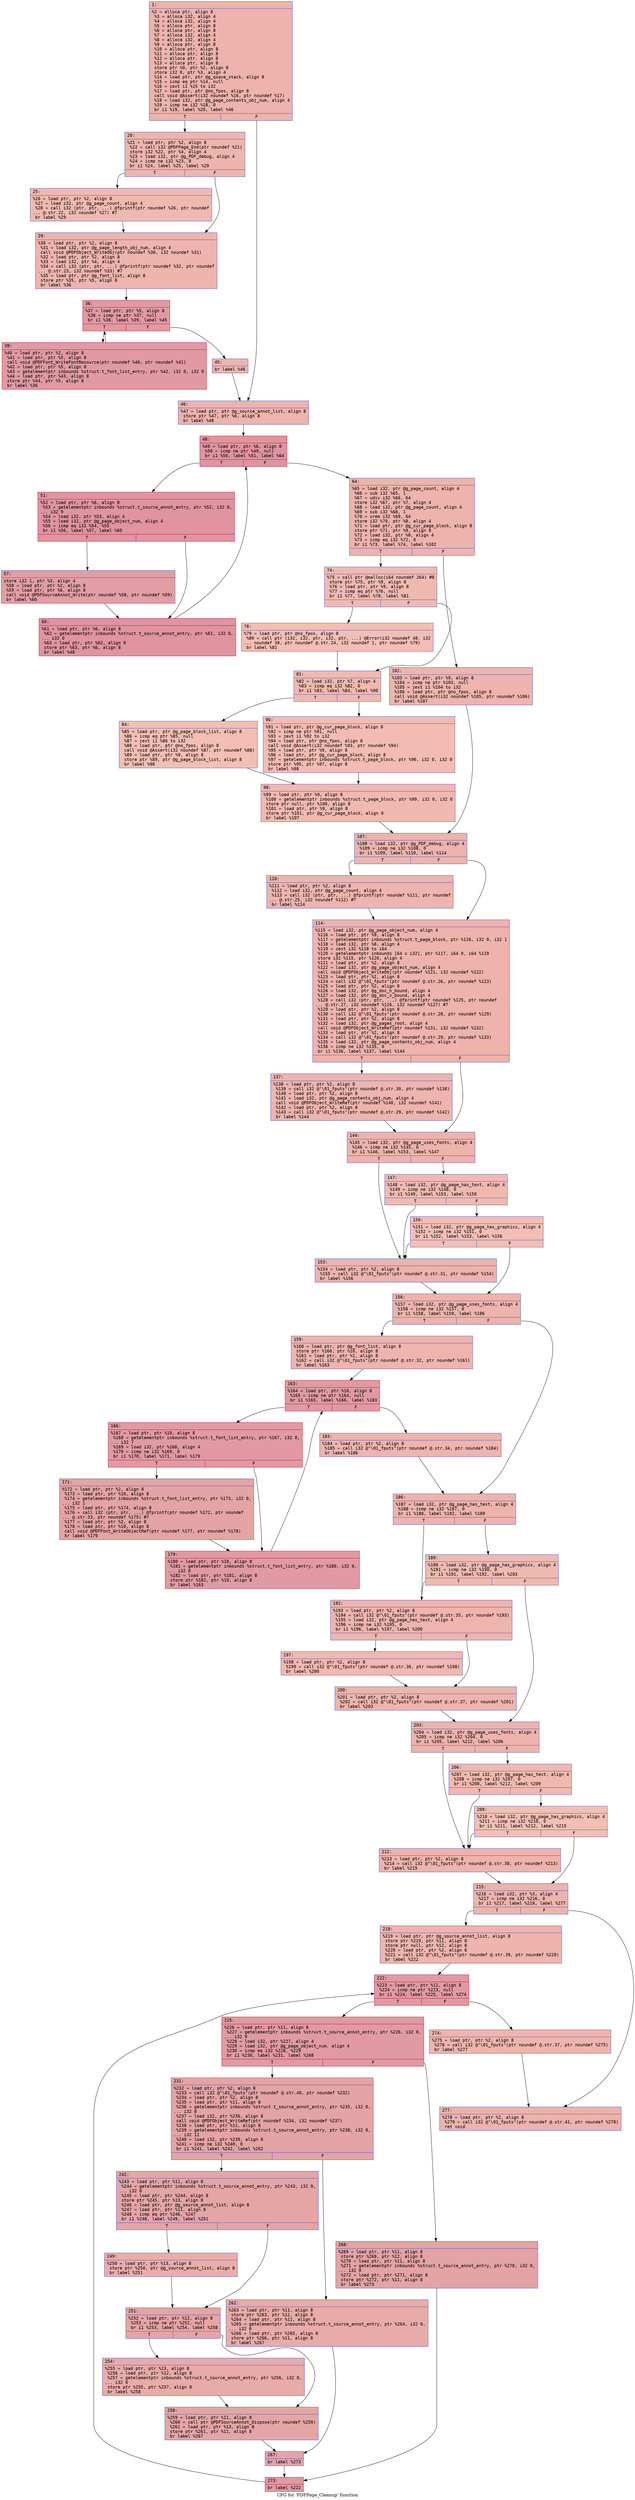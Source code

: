 digraph "CFG for 'PDFPage_Cleanup' function" {
	label="CFG for 'PDFPage_Cleanup' function";

	Node0x60000052b980 [shape=record,color="#3d50c3ff", style=filled, fillcolor="#d6524470" fontname="Courier",label="{1:\l|  %2 = alloca ptr, align 8\l  %3 = alloca i32, align 4\l  %4 = alloca i32, align 4\l  %5 = alloca ptr, align 8\l  %6 = alloca ptr, align 8\l  %7 = alloca i32, align 4\l  %8 = alloca i32, align 4\l  %9 = alloca ptr, align 8\l  %10 = alloca ptr, align 8\l  %11 = alloca ptr, align 8\l  %12 = alloca ptr, align 8\l  %13 = alloca ptr, align 8\l  store ptr %0, ptr %2, align 8\l  store i32 0, ptr %3, align 4\l  %14 = load ptr, ptr @g_qsave_stack, align 8\l  %15 = icmp eq ptr %14, null\l  %16 = zext i1 %15 to i32\l  %17 = load ptr, ptr @no_fpos, align 8\l  call void @Assert(i32 noundef %16, ptr noundef %17)\l  %18 = load i32, ptr @g_page_contents_obj_num, align 4\l  %19 = icmp ne i32 %18, 0\l  br i1 %19, label %20, label %46\l|{<s0>T|<s1>F}}"];
	Node0x60000052b980:s0 -> Node0x60000052b9d0[tooltip="1 -> 20\nProbability 62.50%" ];
	Node0x60000052b980:s1 -> Node0x60000052bbb0[tooltip="1 -> 46\nProbability 37.50%" ];
	Node0x60000052b9d0 [shape=record,color="#3d50c3ff", style=filled, fillcolor="#d8564670" fontname="Courier",label="{20:\l|  %21 = load ptr, ptr %2, align 8\l  %22 = call i32 @PDFPage_End(ptr noundef %21)\l  store i32 %22, ptr %4, align 4\l  %23 = load i32, ptr @g_PDF_debug, align 4\l  %24 = icmp ne i32 %23, 0\l  br i1 %24, label %25, label %29\l|{<s0>T|<s1>F}}"];
	Node0x60000052b9d0:s0 -> Node0x60000052ba20[tooltip="20 -> 25\nProbability 62.50%" ];
	Node0x60000052b9d0:s1 -> Node0x60000052ba70[tooltip="20 -> 29\nProbability 37.50%" ];
	Node0x60000052ba20 [shape=record,color="#3d50c3ff", style=filled, fillcolor="#de614d70" fontname="Courier",label="{25:\l|  %26 = load ptr, ptr %2, align 8\l  %27 = load i32, ptr @g_page_count, align 4\l  %28 = call i32 (ptr, ptr, ...) @fprintf(ptr noundef %26, ptr noundef\l... @.str.22, i32 noundef %27) #7\l  br label %29\l}"];
	Node0x60000052ba20 -> Node0x60000052ba70[tooltip="25 -> 29\nProbability 100.00%" ];
	Node0x60000052ba70 [shape=record,color="#3d50c3ff", style=filled, fillcolor="#d8564670" fontname="Courier",label="{29:\l|  %30 = load ptr, ptr %2, align 8\l  %31 = load i32, ptr @g_page_length_obj_num, align 4\l  call void @PDFObject_WriteObj(ptr noundef %30, i32 noundef %31)\l  %32 = load ptr, ptr %2, align 8\l  %33 = load i32, ptr %4, align 4\l  %34 = call i32 (ptr, ptr, ...) @fprintf(ptr noundef %32, ptr noundef\l... @.str.23, i32 noundef %33) #7\l  %35 = load ptr, ptr @g_font_list, align 8\l  store ptr %35, ptr %5, align 8\l  br label %36\l}"];
	Node0x60000052ba70 -> Node0x60000052bac0[tooltip="29 -> 36\nProbability 100.00%" ];
	Node0x60000052bac0 [shape=record,color="#b70d28ff", style=filled, fillcolor="#bb1b2c70" fontname="Courier",label="{36:\l|  %37 = load ptr, ptr %5, align 8\l  %38 = icmp ne ptr %37, null\l  br i1 %38, label %39, label %45\l|{<s0>T|<s1>F}}"];
	Node0x60000052bac0:s0 -> Node0x60000052bb10[tooltip="36 -> 39\nProbability 96.88%" ];
	Node0x60000052bac0:s1 -> Node0x60000052bb60[tooltip="36 -> 45\nProbability 3.12%" ];
	Node0x60000052bb10 [shape=record,color="#b70d28ff", style=filled, fillcolor="#bb1b2c70" fontname="Courier",label="{39:\l|  %40 = load ptr, ptr %2, align 8\l  %41 = load ptr, ptr %5, align 8\l  call void @PDFFont_WriteFontResource(ptr noundef %40, ptr noundef %41)\l  %42 = load ptr, ptr %5, align 8\l  %43 = getelementptr inbounds %struct.t_font_list_entry, ptr %42, i32 0, i32 0\l  %44 = load ptr, ptr %43, align 8\l  store ptr %44, ptr %5, align 8\l  br label %36\l}"];
	Node0x60000052bb10 -> Node0x60000052bac0[tooltip="39 -> 36\nProbability 100.00%" ];
	Node0x60000052bb60 [shape=record,color="#3d50c3ff", style=filled, fillcolor="#d8564670" fontname="Courier",label="{45:\l|  br label %46\l}"];
	Node0x60000052bb60 -> Node0x60000052bbb0[tooltip="45 -> 46\nProbability 100.00%" ];
	Node0x60000052bbb0 [shape=record,color="#3d50c3ff", style=filled, fillcolor="#d6524470" fontname="Courier",label="{46:\l|  %47 = load ptr, ptr @g_source_annot_list, align 8\l  store ptr %47, ptr %6, align 8\l  br label %48\l}"];
	Node0x60000052bbb0 -> Node0x60000052bc00[tooltip="46 -> 48\nProbability 100.00%" ];
	Node0x60000052bc00 [shape=record,color="#b70d28ff", style=filled, fillcolor="#b70d2870" fontname="Courier",label="{48:\l|  %49 = load ptr, ptr %6, align 8\l  %50 = icmp ne ptr %49, null\l  br i1 %50, label %51, label %64\l|{<s0>T|<s1>F}}"];
	Node0x60000052bc00:s0 -> Node0x60000052bc50[tooltip="48 -> 51\nProbability 96.88%" ];
	Node0x60000052bc00:s1 -> Node0x60000052bd40[tooltip="48 -> 64\nProbability 3.12%" ];
	Node0x60000052bc50 [shape=record,color="#b70d28ff", style=filled, fillcolor="#b70d2870" fontname="Courier",label="{51:\l|  %52 = load ptr, ptr %6, align 8\l  %53 = getelementptr inbounds %struct.t_source_annot_entry, ptr %52, i32 0,\l... i32 9\l  %54 = load i32, ptr %53, align 4\l  %55 = load i32, ptr @g_page_object_num, align 4\l  %56 = icmp eq i32 %54, %55\l  br i1 %56, label %57, label %60\l|{<s0>T|<s1>F}}"];
	Node0x60000052bc50:s0 -> Node0x60000052bca0[tooltip="51 -> 57\nProbability 50.00%" ];
	Node0x60000052bc50:s1 -> Node0x60000052bcf0[tooltip="51 -> 60\nProbability 50.00%" ];
	Node0x60000052bca0 [shape=record,color="#3d50c3ff", style=filled, fillcolor="#be242e70" fontname="Courier",label="{57:\l|  store i32 1, ptr %3, align 4\l  %58 = load ptr, ptr %2, align 8\l  %59 = load ptr, ptr %6, align 8\l  call void @PDFSourceAnnot_Write(ptr noundef %58, ptr noundef %59)\l  br label %60\l}"];
	Node0x60000052bca0 -> Node0x60000052bcf0[tooltip="57 -> 60\nProbability 100.00%" ];
	Node0x60000052bcf0 [shape=record,color="#b70d28ff", style=filled, fillcolor="#b70d2870" fontname="Courier",label="{60:\l|  %61 = load ptr, ptr %6, align 8\l  %62 = getelementptr inbounds %struct.t_source_annot_entry, ptr %61, i32 0,\l... i32 0\l  %63 = load ptr, ptr %62, align 8\l  store ptr %63, ptr %6, align 8\l  br label %48\l}"];
	Node0x60000052bcf0 -> Node0x60000052bc00[tooltip="60 -> 48\nProbability 100.00%" ];
	Node0x60000052bd40 [shape=record,color="#3d50c3ff", style=filled, fillcolor="#d6524470" fontname="Courier",label="{64:\l|  %65 = load i32, ptr @g_page_count, align 4\l  %66 = sub i32 %65, 1\l  %67 = udiv i32 %66, 64\l  store i32 %67, ptr %7, align 4\l  %68 = load i32, ptr @g_page_count, align 4\l  %69 = sub i32 %68, 1\l  %70 = urem i32 %69, 64\l  store i32 %70, ptr %8, align 4\l  %71 = load ptr, ptr @g_cur_page_block, align 8\l  store ptr %71, ptr %9, align 8\l  %72 = load i32, ptr %8, align 4\l  %73 = icmp eq i32 %72, 0\l  br i1 %73, label %74, label %102\l|{<s0>T|<s1>F}}"];
	Node0x60000052bd40:s0 -> Node0x60000052bd90[tooltip="64 -> 74\nProbability 37.50%" ];
	Node0x60000052bd40:s1 -> Node0x60000052bf70[tooltip="64 -> 102\nProbability 62.50%" ];
	Node0x60000052bd90 [shape=record,color="#3d50c3ff", style=filled, fillcolor="#de614d70" fontname="Courier",label="{74:\l|  %75 = call ptr @malloc(i64 noundef 264) #8\l  store ptr %75, ptr %9, align 8\l  %76 = load ptr, ptr %9, align 8\l  %77 = icmp eq ptr %76, null\l  br i1 %77, label %78, label %81\l|{<s0>T|<s1>F}}"];
	Node0x60000052bd90:s0 -> Node0x60000052bde0[tooltip="74 -> 78\nProbability 37.50%" ];
	Node0x60000052bd90:s1 -> Node0x60000052be30[tooltip="74 -> 81\nProbability 62.50%" ];
	Node0x60000052bde0 [shape=record,color="#3d50c3ff", style=filled, fillcolor="#e36c5570" fontname="Courier",label="{78:\l|  %79 = load ptr, ptr @no_fpos, align 8\l  %80 = call ptr (i32, i32, ptr, i32, ptr, ...) @Error(i32 noundef 48, i32\l... noundef 38, ptr noundef @.str.24, i32 noundef 1, ptr noundef %79)\l  br label %81\l}"];
	Node0x60000052bde0 -> Node0x60000052be30[tooltip="78 -> 81\nProbability 100.00%" ];
	Node0x60000052be30 [shape=record,color="#3d50c3ff", style=filled, fillcolor="#de614d70" fontname="Courier",label="{81:\l|  %82 = load i32, ptr %7, align 4\l  %83 = icmp eq i32 %82, 0\l  br i1 %83, label %84, label %90\l|{<s0>T|<s1>F}}"];
	Node0x60000052be30:s0 -> Node0x60000052be80[tooltip="81 -> 84\nProbability 37.50%" ];
	Node0x60000052be30:s1 -> Node0x60000052bed0[tooltip="81 -> 90\nProbability 62.50%" ];
	Node0x60000052be80 [shape=record,color="#3d50c3ff", style=filled, fillcolor="#e36c5570" fontname="Courier",label="{84:\l|  %85 = load ptr, ptr @g_page_block_list, align 8\l  %86 = icmp eq ptr %85, null\l  %87 = zext i1 %86 to i32\l  %88 = load ptr, ptr @no_fpos, align 8\l  call void @Assert(i32 noundef %87, ptr noundef %88)\l  %89 = load ptr, ptr %9, align 8\l  store ptr %89, ptr @g_page_block_list, align 8\l  br label %98\l}"];
	Node0x60000052be80 -> Node0x60000052bf20[tooltip="84 -> 98\nProbability 100.00%" ];
	Node0x60000052bed0 [shape=record,color="#3d50c3ff", style=filled, fillcolor="#e1675170" fontname="Courier",label="{90:\l|  %91 = load ptr, ptr @g_cur_page_block, align 8\l  %92 = icmp ne ptr %91, null\l  %93 = zext i1 %92 to i32\l  %94 = load ptr, ptr @no_fpos, align 8\l  call void @Assert(i32 noundef %93, ptr noundef %94)\l  %95 = load ptr, ptr %9, align 8\l  %96 = load ptr, ptr @g_cur_page_block, align 8\l  %97 = getelementptr inbounds %struct.t_page_block, ptr %96, i32 0, i32 0\l  store ptr %95, ptr %97, align 8\l  br label %98\l}"];
	Node0x60000052bed0 -> Node0x60000052bf20[tooltip="90 -> 98\nProbability 100.00%" ];
	Node0x60000052bf20 [shape=record,color="#3d50c3ff", style=filled, fillcolor="#de614d70" fontname="Courier",label="{98:\l|  %99 = load ptr, ptr %9, align 8\l  %100 = getelementptr inbounds %struct.t_page_block, ptr %99, i32 0, i32 0\l  store ptr null, ptr %100, align 8\l  %101 = load ptr, ptr %9, align 8\l  store ptr %101, ptr @g_cur_page_block, align 8\l  br label %107\l}"];
	Node0x60000052bf20 -> Node0x600000534000[tooltip="98 -> 107\nProbability 100.00%" ];
	Node0x60000052bf70 [shape=record,color="#3d50c3ff", style=filled, fillcolor="#d8564670" fontname="Courier",label="{102:\l|  %103 = load ptr, ptr %9, align 8\l  %104 = icmp ne ptr %103, null\l  %105 = zext i1 %104 to i32\l  %106 = load ptr, ptr @no_fpos, align 8\l  call void @Assert(i32 noundef %105, ptr noundef %106)\l  br label %107\l}"];
	Node0x60000052bf70 -> Node0x600000534000[tooltip="102 -> 107\nProbability 100.00%" ];
	Node0x600000534000 [shape=record,color="#3d50c3ff", style=filled, fillcolor="#d6524470" fontname="Courier",label="{107:\l|  %108 = load i32, ptr @g_PDF_debug, align 4\l  %109 = icmp ne i32 %108, 0\l  br i1 %109, label %110, label %114\l|{<s0>T|<s1>F}}"];
	Node0x600000534000:s0 -> Node0x600000534050[tooltip="107 -> 110\nProbability 62.50%" ];
	Node0x600000534000:s1 -> Node0x6000005340a0[tooltip="107 -> 114\nProbability 37.50%" ];
	Node0x600000534050 [shape=record,color="#3d50c3ff", style=filled, fillcolor="#d8564670" fontname="Courier",label="{110:\l|  %111 = load ptr, ptr %2, align 8\l  %112 = load i32, ptr @g_page_count, align 4\l  %113 = call i32 (ptr, ptr, ...) @fprintf(ptr noundef %111, ptr noundef\l... @.str.25, i32 noundef %112) #7\l  br label %114\l}"];
	Node0x600000534050 -> Node0x6000005340a0[tooltip="110 -> 114\nProbability 100.00%" ];
	Node0x6000005340a0 [shape=record,color="#3d50c3ff", style=filled, fillcolor="#d6524470" fontname="Courier",label="{114:\l|  %115 = load i32, ptr @g_page_object_num, align 4\l  %116 = load ptr, ptr %9, align 8\l  %117 = getelementptr inbounds %struct.t_page_block, ptr %116, i32 0, i32 1\l  %118 = load i32, ptr %8, align 4\l  %119 = zext i32 %118 to i64\l  %120 = getelementptr inbounds [64 x i32], ptr %117, i64 0, i64 %119\l  store i32 %115, ptr %120, align 4\l  %121 = load ptr, ptr %2, align 8\l  %122 = load i32, ptr @g_page_object_num, align 4\l  call void @PDFObject_WriteObj(ptr noundef %121, i32 noundef %122)\l  %123 = load ptr, ptr %2, align 8\l  %124 = call i32 @\"\\01_fputs\"(ptr noundef @.str.26, ptr noundef %123)\l  %125 = load ptr, ptr %2, align 8\l  %126 = load i32, ptr @g_doc_h_bound, align 4\l  %127 = load i32, ptr @g_doc_v_bound, align 4\l  %128 = call i32 (ptr, ptr, ...) @fprintf(ptr noundef %125, ptr noundef\l... @.str.27, i32 noundef %126, i32 noundef %127) #7\l  %129 = load ptr, ptr %2, align 8\l  %130 = call i32 @\"\\01_fputs\"(ptr noundef @.str.28, ptr noundef %129)\l  %131 = load ptr, ptr %2, align 8\l  %132 = load i32, ptr @g_pages_root, align 4\l  call void @PDFObject_WriteRef(ptr noundef %131, i32 noundef %132)\l  %133 = load ptr, ptr %2, align 8\l  %134 = call i32 @\"\\01_fputs\"(ptr noundef @.str.29, ptr noundef %133)\l  %135 = load i32, ptr @g_page_contents_obj_num, align 4\l  %136 = icmp ne i32 %135, 0\l  br i1 %136, label %137, label %144\l|{<s0>T|<s1>F}}"];
	Node0x6000005340a0:s0 -> Node0x6000005340f0[tooltip="114 -> 137\nProbability 62.50%" ];
	Node0x6000005340a0:s1 -> Node0x600000534140[tooltip="114 -> 144\nProbability 37.50%" ];
	Node0x6000005340f0 [shape=record,color="#3d50c3ff", style=filled, fillcolor="#d8564670" fontname="Courier",label="{137:\l|  %138 = load ptr, ptr %2, align 8\l  %139 = call i32 @\"\\01_fputs\"(ptr noundef @.str.30, ptr noundef %138)\l  %140 = load ptr, ptr %2, align 8\l  %141 = load i32, ptr @g_page_contents_obj_num, align 4\l  call void @PDFObject_WriteRef(ptr noundef %140, i32 noundef %141)\l  %142 = load ptr, ptr %2, align 8\l  %143 = call i32 @\"\\01_fputs\"(ptr noundef @.str.29, ptr noundef %142)\l  br label %144\l}"];
	Node0x6000005340f0 -> Node0x600000534140[tooltip="137 -> 144\nProbability 100.00%" ];
	Node0x600000534140 [shape=record,color="#3d50c3ff", style=filled, fillcolor="#d6524470" fontname="Courier",label="{144:\l|  %145 = load i32, ptr @g_page_uses_fonts, align 4\l  %146 = icmp ne i32 %145, 0\l  br i1 %146, label %153, label %147\l|{<s0>T|<s1>F}}"];
	Node0x600000534140:s0 -> Node0x600000534230[tooltip="144 -> 153\nProbability 62.50%" ];
	Node0x600000534140:s1 -> Node0x600000534190[tooltip="144 -> 147\nProbability 37.50%" ];
	Node0x600000534190 [shape=record,color="#3d50c3ff", style=filled, fillcolor="#de614d70" fontname="Courier",label="{147:\l|  %148 = load i32, ptr @g_page_has_text, align 4\l  %149 = icmp ne i32 %148, 0\l  br i1 %149, label %153, label %150\l|{<s0>T|<s1>F}}"];
	Node0x600000534190:s0 -> Node0x600000534230[tooltip="147 -> 153\nProbability 62.50%" ];
	Node0x600000534190:s1 -> Node0x6000005341e0[tooltip="147 -> 150\nProbability 37.50%" ];
	Node0x6000005341e0 [shape=record,color="#3d50c3ff", style=filled, fillcolor="#e36c5570" fontname="Courier",label="{150:\l|  %151 = load i32, ptr @g_page_has_graphics, align 4\l  %152 = icmp ne i32 %151, 0\l  br i1 %152, label %153, label %156\l|{<s0>T|<s1>F}}"];
	Node0x6000005341e0:s0 -> Node0x600000534230[tooltip="150 -> 153\nProbability 62.50%" ];
	Node0x6000005341e0:s1 -> Node0x600000534280[tooltip="150 -> 156\nProbability 37.50%" ];
	Node0x600000534230 [shape=record,color="#3d50c3ff", style=filled, fillcolor="#d6524470" fontname="Courier",label="{153:\l|  %154 = load ptr, ptr %2, align 8\l  %155 = call i32 @\"\\01_fputs\"(ptr noundef @.str.31, ptr noundef %154)\l  br label %156\l}"];
	Node0x600000534230 -> Node0x600000534280[tooltip="153 -> 156\nProbability 100.00%" ];
	Node0x600000534280 [shape=record,color="#3d50c3ff", style=filled, fillcolor="#d6524470" fontname="Courier",label="{156:\l|  %157 = load i32, ptr @g_page_uses_fonts, align 4\l  %158 = icmp ne i32 %157, 0\l  br i1 %158, label %159, label %186\l|{<s0>T|<s1>F}}"];
	Node0x600000534280:s0 -> Node0x6000005342d0[tooltip="156 -> 159\nProbability 62.50%" ];
	Node0x600000534280:s1 -> Node0x6000005344b0[tooltip="156 -> 186\nProbability 37.50%" ];
	Node0x6000005342d0 [shape=record,color="#3d50c3ff", style=filled, fillcolor="#d8564670" fontname="Courier",label="{159:\l|  %160 = load ptr, ptr @g_font_list, align 8\l  store ptr %160, ptr %10, align 8\l  %161 = load ptr, ptr %2, align 8\l  %162 = call i32 @\"\\01_fputs\"(ptr noundef @.str.32, ptr noundef %161)\l  br label %163\l}"];
	Node0x6000005342d0 -> Node0x600000534320[tooltip="159 -> 163\nProbability 100.00%" ];
	Node0x600000534320 [shape=record,color="#b70d28ff", style=filled, fillcolor="#bb1b2c70" fontname="Courier",label="{163:\l|  %164 = load ptr, ptr %10, align 8\l  %165 = icmp ne ptr %164, null\l  br i1 %165, label %166, label %183\l|{<s0>T|<s1>F}}"];
	Node0x600000534320:s0 -> Node0x600000534370[tooltip="163 -> 166\nProbability 96.88%" ];
	Node0x600000534320:s1 -> Node0x600000534460[tooltip="163 -> 183\nProbability 3.12%" ];
	Node0x600000534370 [shape=record,color="#b70d28ff", style=filled, fillcolor="#bb1b2c70" fontname="Courier",label="{166:\l|  %167 = load ptr, ptr %10, align 8\l  %168 = getelementptr inbounds %struct.t_font_list_entry, ptr %167, i32 0,\l... i32 7\l  %169 = load i32, ptr %168, align 4\l  %170 = icmp ne i32 %169, 0\l  br i1 %170, label %171, label %179\l|{<s0>T|<s1>F}}"];
	Node0x600000534370:s0 -> Node0x6000005343c0[tooltip="166 -> 171\nProbability 62.50%" ];
	Node0x600000534370:s1 -> Node0x600000534410[tooltip="166 -> 179\nProbability 37.50%" ];
	Node0x6000005343c0 [shape=record,color="#3d50c3ff", style=filled, fillcolor="#c32e3170" fontname="Courier",label="{171:\l|  %172 = load ptr, ptr %2, align 8\l  %173 = load ptr, ptr %10, align 8\l  %174 = getelementptr inbounds %struct.t_font_list_entry, ptr %173, i32 0,\l... i32 1\l  %175 = load ptr, ptr %174, align 8\l  %176 = call i32 (ptr, ptr, ...) @fprintf(ptr noundef %172, ptr noundef\l... @.str.33, ptr noundef %175) #7\l  %177 = load ptr, ptr %2, align 8\l  %178 = load ptr, ptr %10, align 8\l  call void @PDFFont_WriteObjectRef(ptr noundef %177, ptr noundef %178)\l  br label %179\l}"];
	Node0x6000005343c0 -> Node0x600000534410[tooltip="171 -> 179\nProbability 100.00%" ];
	Node0x600000534410 [shape=record,color="#b70d28ff", style=filled, fillcolor="#bb1b2c70" fontname="Courier",label="{179:\l|  %180 = load ptr, ptr %10, align 8\l  %181 = getelementptr inbounds %struct.t_font_list_entry, ptr %180, i32 0,\l... i32 0\l  %182 = load ptr, ptr %181, align 8\l  store ptr %182, ptr %10, align 8\l  br label %163\l}"];
	Node0x600000534410 -> Node0x600000534320[tooltip="179 -> 163\nProbability 100.00%" ];
	Node0x600000534460 [shape=record,color="#3d50c3ff", style=filled, fillcolor="#d8564670" fontname="Courier",label="{183:\l|  %184 = load ptr, ptr %2, align 8\l  %185 = call i32 @\"\\01_fputs\"(ptr noundef @.str.34, ptr noundef %184)\l  br label %186\l}"];
	Node0x600000534460 -> Node0x6000005344b0[tooltip="183 -> 186\nProbability 100.00%" ];
	Node0x6000005344b0 [shape=record,color="#3d50c3ff", style=filled, fillcolor="#d6524470" fontname="Courier",label="{186:\l|  %187 = load i32, ptr @g_page_has_text, align 4\l  %188 = icmp ne i32 %187, 0\l  br i1 %188, label %192, label %189\l|{<s0>T|<s1>F}}"];
	Node0x6000005344b0:s0 -> Node0x600000534550[tooltip="186 -> 192\nProbability 62.50%" ];
	Node0x6000005344b0:s1 -> Node0x600000534500[tooltip="186 -> 189\nProbability 37.50%" ];
	Node0x600000534500 [shape=record,color="#3d50c3ff", style=filled, fillcolor="#de614d70" fontname="Courier",label="{189:\l|  %190 = load i32, ptr @g_page_has_graphics, align 4\l  %191 = icmp ne i32 %190, 0\l  br i1 %191, label %192, label %203\l|{<s0>T|<s1>F}}"];
	Node0x600000534500:s0 -> Node0x600000534550[tooltip="189 -> 192\nProbability 62.50%" ];
	Node0x600000534500:s1 -> Node0x600000534640[tooltip="189 -> 203\nProbability 37.50%" ];
	Node0x600000534550 [shape=record,color="#3d50c3ff", style=filled, fillcolor="#d8564670" fontname="Courier",label="{192:\l|  %193 = load ptr, ptr %2, align 8\l  %194 = call i32 @\"\\01_fputs\"(ptr noundef @.str.35, ptr noundef %193)\l  %195 = load i32, ptr @g_page_has_text, align 4\l  %196 = icmp ne i32 %195, 0\l  br i1 %196, label %197, label %200\l|{<s0>T|<s1>F}}"];
	Node0x600000534550:s0 -> Node0x6000005345a0[tooltip="192 -> 197\nProbability 62.50%" ];
	Node0x600000534550:s1 -> Node0x6000005345f0[tooltip="192 -> 200\nProbability 37.50%" ];
	Node0x6000005345a0 [shape=record,color="#3d50c3ff", style=filled, fillcolor="#dc5d4a70" fontname="Courier",label="{197:\l|  %198 = load ptr, ptr %2, align 8\l  %199 = call i32 @\"\\01_fputs\"(ptr noundef @.str.36, ptr noundef %198)\l  br label %200\l}"];
	Node0x6000005345a0 -> Node0x6000005345f0[tooltip="197 -> 200\nProbability 100.00%" ];
	Node0x6000005345f0 [shape=record,color="#3d50c3ff", style=filled, fillcolor="#d8564670" fontname="Courier",label="{200:\l|  %201 = load ptr, ptr %2, align 8\l  %202 = call i32 @\"\\01_fputs\"(ptr noundef @.str.37, ptr noundef %201)\l  br label %203\l}"];
	Node0x6000005345f0 -> Node0x600000534640[tooltip="200 -> 203\nProbability 100.00%" ];
	Node0x600000534640 [shape=record,color="#3d50c3ff", style=filled, fillcolor="#d6524470" fontname="Courier",label="{203:\l|  %204 = load i32, ptr @g_page_uses_fonts, align 4\l  %205 = icmp ne i32 %204, 0\l  br i1 %205, label %212, label %206\l|{<s0>T|<s1>F}}"];
	Node0x600000534640:s0 -> Node0x600000534730[tooltip="203 -> 212\nProbability 62.50%" ];
	Node0x600000534640:s1 -> Node0x600000534690[tooltip="203 -> 206\nProbability 37.50%" ];
	Node0x600000534690 [shape=record,color="#3d50c3ff", style=filled, fillcolor="#de614d70" fontname="Courier",label="{206:\l|  %207 = load i32, ptr @g_page_has_text, align 4\l  %208 = icmp ne i32 %207, 0\l  br i1 %208, label %212, label %209\l|{<s0>T|<s1>F}}"];
	Node0x600000534690:s0 -> Node0x600000534730[tooltip="206 -> 212\nProbability 62.50%" ];
	Node0x600000534690:s1 -> Node0x6000005346e0[tooltip="206 -> 209\nProbability 37.50%" ];
	Node0x6000005346e0 [shape=record,color="#3d50c3ff", style=filled, fillcolor="#e36c5570" fontname="Courier",label="{209:\l|  %210 = load i32, ptr @g_page_has_graphics, align 4\l  %211 = icmp ne i32 %210, 0\l  br i1 %211, label %212, label %215\l|{<s0>T|<s1>F}}"];
	Node0x6000005346e0:s0 -> Node0x600000534730[tooltip="209 -> 212\nProbability 62.50%" ];
	Node0x6000005346e0:s1 -> Node0x600000534780[tooltip="209 -> 215\nProbability 37.50%" ];
	Node0x600000534730 [shape=record,color="#3d50c3ff", style=filled, fillcolor="#d6524470" fontname="Courier",label="{212:\l|  %213 = load ptr, ptr %2, align 8\l  %214 = call i32 @\"\\01_fputs\"(ptr noundef @.str.38, ptr noundef %213)\l  br label %215\l}"];
	Node0x600000534730 -> Node0x600000534780[tooltip="212 -> 215\nProbability 100.00%" ];
	Node0x600000534780 [shape=record,color="#3d50c3ff", style=filled, fillcolor="#d6524470" fontname="Courier",label="{215:\l|  %216 = load i32, ptr %3, align 4\l  %217 = icmp ne i32 %216, 0\l  br i1 %217, label %218, label %277\l|{<s0>T|<s1>F}}"];
	Node0x600000534780:s0 -> Node0x6000005347d0[tooltip="215 -> 218\nProbability 62.50%" ];
	Node0x600000534780:s1 -> Node0x600000534c30[tooltip="215 -> 277\nProbability 37.50%" ];
	Node0x6000005347d0 [shape=record,color="#3d50c3ff", style=filled, fillcolor="#d8564670" fontname="Courier",label="{218:\l|  %219 = load ptr, ptr @g_source_annot_list, align 8\l  store ptr %219, ptr %11, align 8\l  store ptr null, ptr %12, align 8\l  %220 = load ptr, ptr %2, align 8\l  %221 = call i32 @\"\\01_fputs\"(ptr noundef @.str.39, ptr noundef %220)\l  br label %222\l}"];
	Node0x6000005347d0 -> Node0x600000534820[tooltip="218 -> 222\nProbability 100.00%" ];
	Node0x600000534820 [shape=record,color="#b70d28ff", style=filled, fillcolor="#bb1b2c70" fontname="Courier",label="{222:\l|  %223 = load ptr, ptr %11, align 8\l  %224 = icmp ne ptr %223, null\l  br i1 %224, label %225, label %274\l|{<s0>T|<s1>F}}"];
	Node0x600000534820:s0 -> Node0x600000534870[tooltip="222 -> 225\nProbability 96.88%" ];
	Node0x600000534820:s1 -> Node0x600000534be0[tooltip="222 -> 274\nProbability 3.12%" ];
	Node0x600000534870 [shape=record,color="#b70d28ff", style=filled, fillcolor="#bb1b2c70" fontname="Courier",label="{225:\l|  %226 = load ptr, ptr %11, align 8\l  %227 = getelementptr inbounds %struct.t_source_annot_entry, ptr %226, i32 0,\l... i32 9\l  %228 = load i32, ptr %227, align 4\l  %229 = load i32, ptr @g_page_object_num, align 4\l  %230 = icmp eq i32 %228, %229\l  br i1 %230, label %231, label %268\l|{<s0>T|<s1>F}}"];
	Node0x600000534870:s0 -> Node0x6000005348c0[tooltip="225 -> 231\nProbability 50.00%" ];
	Node0x600000534870:s1 -> Node0x600000534b40[tooltip="225 -> 268\nProbability 50.00%" ];
	Node0x6000005348c0 [shape=record,color="#3d50c3ff", style=filled, fillcolor="#c32e3170" fontname="Courier",label="{231:\l|  %232 = load ptr, ptr %2, align 8\l  %233 = call i32 @\"\\01_fputs\"(ptr noundef @.str.40, ptr noundef %232)\l  %234 = load ptr, ptr %2, align 8\l  %235 = load ptr, ptr %11, align 8\l  %236 = getelementptr inbounds %struct.t_source_annot_entry, ptr %235, i32 0,\l... i32 8\l  %237 = load i32, ptr %236, align 8\l  call void @PDFObject_WriteRef(ptr noundef %234, i32 noundef %237)\l  %238 = load ptr, ptr %11, align 8\l  %239 = getelementptr inbounds %struct.t_source_annot_entry, ptr %238, i32 0,\l... i32 12\l  %240 = load i32, ptr %239, align 8\l  %241 = icmp ne i32 %240, 0\l  br i1 %241, label %242, label %262\l|{<s0>T|<s1>F}}"];
	Node0x6000005348c0:s0 -> Node0x600000534910[tooltip="231 -> 242\nProbability 62.50%" ];
	Node0x6000005348c0:s1 -> Node0x600000534aa0[tooltip="231 -> 262\nProbability 37.50%" ];
	Node0x600000534910 [shape=record,color="#3d50c3ff", style=filled, fillcolor="#c5333470" fontname="Courier",label="{242:\l|  %243 = load ptr, ptr %11, align 8\l  %244 = getelementptr inbounds %struct.t_source_annot_entry, ptr %243, i32 0,\l... i32 0\l  %245 = load ptr, ptr %244, align 8\l  store ptr %245, ptr %13, align 8\l  %246 = load ptr, ptr @g_source_annot_list, align 8\l  %247 = load ptr, ptr %11, align 8\l  %248 = icmp eq ptr %246, %247\l  br i1 %248, label %249, label %251\l|{<s0>T|<s1>F}}"];
	Node0x600000534910:s0 -> Node0x600000534960[tooltip="242 -> 249\nProbability 37.50%" ];
	Node0x600000534910:s1 -> Node0x6000005349b0[tooltip="242 -> 251\nProbability 62.50%" ];
	Node0x600000534960 [shape=record,color="#3d50c3ff", style=filled, fillcolor="#d0473d70" fontname="Courier",label="{249:\l|  %250 = load ptr, ptr %13, align 8\l  store ptr %250, ptr @g_source_annot_list, align 8\l  br label %251\l}"];
	Node0x600000534960 -> Node0x6000005349b0[tooltip="249 -> 251\nProbability 100.00%" ];
	Node0x6000005349b0 [shape=record,color="#3d50c3ff", style=filled, fillcolor="#c5333470" fontname="Courier",label="{251:\l|  %252 = load ptr, ptr %12, align 8\l  %253 = icmp ne ptr %252, null\l  br i1 %253, label %254, label %258\l|{<s0>T|<s1>F}}"];
	Node0x6000005349b0:s0 -> Node0x600000534a00[tooltip="251 -> 254\nProbability 62.50%" ];
	Node0x6000005349b0:s1 -> Node0x600000534a50[tooltip="251 -> 258\nProbability 37.50%" ];
	Node0x600000534a00 [shape=record,color="#3d50c3ff", style=filled, fillcolor="#cc403a70" fontname="Courier",label="{254:\l|  %255 = load ptr, ptr %13, align 8\l  %256 = load ptr, ptr %12, align 8\l  %257 = getelementptr inbounds %struct.t_source_annot_entry, ptr %256, i32 0,\l... i32 0\l  store ptr %255, ptr %257, align 8\l  br label %258\l}"];
	Node0x600000534a00 -> Node0x600000534a50[tooltip="254 -> 258\nProbability 100.00%" ];
	Node0x600000534a50 [shape=record,color="#3d50c3ff", style=filled, fillcolor="#c5333470" fontname="Courier",label="{258:\l|  %259 = load ptr, ptr %11, align 8\l  %260 = call ptr @PDFSourceAnnot_Dispose(ptr noundef %259)\l  %261 = load ptr, ptr %13, align 8\l  store ptr %261, ptr %11, align 8\l  br label %267\l}"];
	Node0x600000534a50 -> Node0x600000534af0[tooltip="258 -> 267\nProbability 100.00%" ];
	Node0x600000534aa0 [shape=record,color="#3d50c3ff", style=filled, fillcolor="#cc403a70" fontname="Courier",label="{262:\l|  %263 = load ptr, ptr %11, align 8\l  store ptr %263, ptr %12, align 8\l  %264 = load ptr, ptr %11, align 8\l  %265 = getelementptr inbounds %struct.t_source_annot_entry, ptr %264, i32 0,\l... i32 0\l  %266 = load ptr, ptr %265, align 8\l  store ptr %266, ptr %11, align 8\l  br label %267\l}"];
	Node0x600000534aa0 -> Node0x600000534af0[tooltip="262 -> 267\nProbability 100.00%" ];
	Node0x600000534af0 [shape=record,color="#3d50c3ff", style=filled, fillcolor="#c32e3170" fontname="Courier",label="{267:\l|  br label %273\l}"];
	Node0x600000534af0 -> Node0x600000534b90[tooltip="267 -> 273\nProbability 100.00%" ];
	Node0x600000534b40 [shape=record,color="#3d50c3ff", style=filled, fillcolor="#c32e3170" fontname="Courier",label="{268:\l|  %269 = load ptr, ptr %11, align 8\l  store ptr %269, ptr %12, align 8\l  %270 = load ptr, ptr %11, align 8\l  %271 = getelementptr inbounds %struct.t_source_annot_entry, ptr %270, i32 0,\l... i32 0\l  %272 = load ptr, ptr %271, align 8\l  store ptr %272, ptr %11, align 8\l  br label %273\l}"];
	Node0x600000534b40 -> Node0x600000534b90[tooltip="268 -> 273\nProbability 100.00%" ];
	Node0x600000534b90 [shape=record,color="#b70d28ff", style=filled, fillcolor="#bb1b2c70" fontname="Courier",label="{273:\l|  br label %222\l}"];
	Node0x600000534b90 -> Node0x600000534820[tooltip="273 -> 222\nProbability 100.00%" ];
	Node0x600000534be0 [shape=record,color="#3d50c3ff", style=filled, fillcolor="#d8564670" fontname="Courier",label="{274:\l|  %275 = load ptr, ptr %2, align 8\l  %276 = call i32 @\"\\01_fputs\"(ptr noundef @.str.37, ptr noundef %275)\l  br label %277\l}"];
	Node0x600000534be0 -> Node0x600000534c30[tooltip="274 -> 277\nProbability 100.00%" ];
	Node0x600000534c30 [shape=record,color="#3d50c3ff", style=filled, fillcolor="#d6524470" fontname="Courier",label="{277:\l|  %278 = load ptr, ptr %2, align 8\l  %279 = call i32 @\"\\01_fputs\"(ptr noundef @.str.41, ptr noundef %278)\l  ret void\l}"];
}
